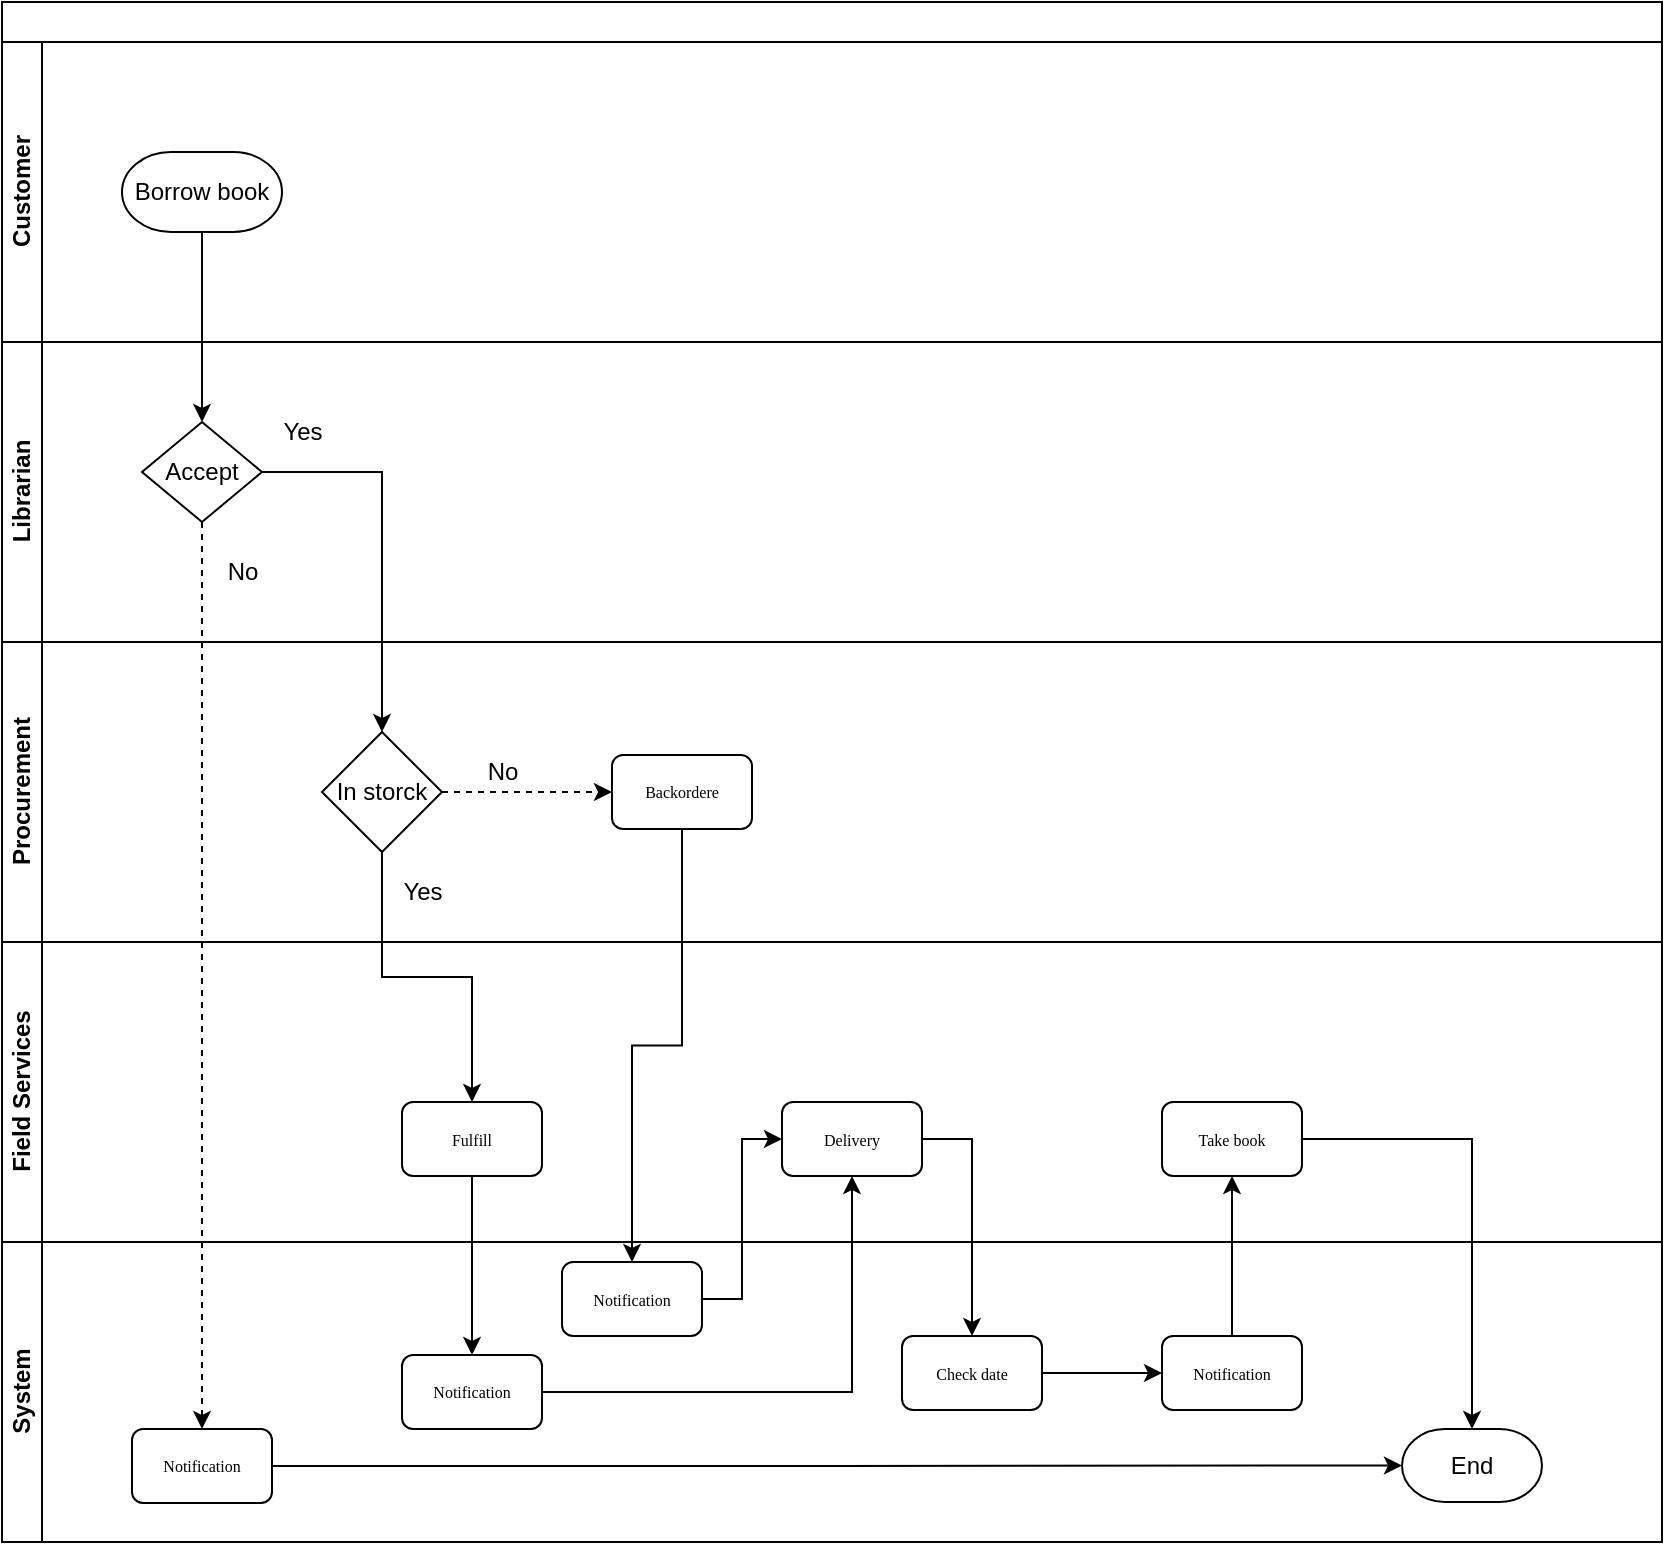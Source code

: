 <mxfile version="21.2.2" type="github">
  <diagram name="Page-1" id="c7488fd3-1785-93aa-aadb-54a6760d102a">
    <mxGraphModel dx="1434" dy="764" grid="1" gridSize="10" guides="1" tooltips="1" connect="1" arrows="1" fold="1" page="1" pageScale="1" pageWidth="1100" pageHeight="850" background="none" math="0" shadow="0">
      <root>
        <mxCell id="0" />
        <mxCell id="1" parent="0" />
        <mxCell id="PioGHYzCHyVuM6W1-n5X-24" value="" style="swimlane;html=1;childLayout=stackLayout;horizontal=1;startSize=20;horizontalStack=0;rounded=0;shadow=0;labelBackgroundColor=none;strokeWidth=1;fontFamily=Verdana;fontSize=8;align=center;" parent="1" vertex="1">
          <mxGeometry x="210" y="40" width="830" height="770" as="geometry" />
        </mxCell>
        <mxCell id="PioGHYzCHyVuM6W1-n5X-25" value="Customer" style="swimlane;html=1;startSize=20;horizontal=0;" parent="PioGHYzCHyVuM6W1-n5X-24" vertex="1">
          <mxGeometry y="20" width="830" height="150" as="geometry" />
        </mxCell>
        <mxCell id="Ma7dt-DpNauhcXo-Wjnb-38" value="Borrow book" style="strokeWidth=1;html=1;shape=mxgraph.flowchart.terminator;whiteSpace=wrap;" vertex="1" parent="PioGHYzCHyVuM6W1-n5X-25">
          <mxGeometry x="60" y="55" width="80" height="40" as="geometry" />
        </mxCell>
        <mxCell id="PioGHYzCHyVuM6W1-n5X-27" value="Librarian" style="swimlane;html=1;startSize=20;horizontal=0;" parent="PioGHYzCHyVuM6W1-n5X-24" vertex="1">
          <mxGeometry y="170" width="830" height="150" as="geometry" />
        </mxCell>
        <mxCell id="PioGHYzCHyVuM6W1-n5X-47" value="Accept" style="strokeWidth=1;html=1;shape=mxgraph.flowchart.decision;whiteSpace=wrap;" parent="PioGHYzCHyVuM6W1-n5X-27" vertex="1">
          <mxGeometry x="70" y="40" width="60" height="50" as="geometry" />
        </mxCell>
        <mxCell id="Ma7dt-DpNauhcXo-Wjnb-2" value="Yes" style="text;html=1;align=center;verticalAlign=middle;resizable=0;points=[];autosize=1;strokeColor=none;fillColor=none;" vertex="1" parent="PioGHYzCHyVuM6W1-n5X-27">
          <mxGeometry x="130" y="30" width="40" height="30" as="geometry" />
        </mxCell>
        <mxCell id="PioGHYzCHyVuM6W1-n5X-56" value="No" style="text;html=1;align=center;verticalAlign=middle;resizable=0;points=[];autosize=1;strokeColor=none;fillColor=none;" parent="PioGHYzCHyVuM6W1-n5X-27" vertex="1">
          <mxGeometry x="100" y="100" width="40" height="30" as="geometry" />
        </mxCell>
        <mxCell id="PioGHYzCHyVuM6W1-n5X-53" style="edgeStyle=orthogonalEdgeStyle;rounded=0;orthogonalLoop=1;jettySize=auto;html=1;entryX=0.5;entryY=0;entryDx=0;entryDy=0;entryPerimeter=0;exitX=0.5;exitY=1;exitDx=0;exitDy=0;exitPerimeter=0;" parent="PioGHYzCHyVuM6W1-n5X-24" source="Ma7dt-DpNauhcXo-Wjnb-38" target="PioGHYzCHyVuM6W1-n5X-47" edge="1">
          <mxGeometry relative="1" as="geometry">
            <mxPoint x="150" y="113.5" as="sourcePoint" />
          </mxGeometry>
        </mxCell>
        <mxCell id="PioGHYzCHyVuM6W1-n5X-70" style="edgeStyle=orthogonalEdgeStyle;rounded=0;orthogonalLoop=1;jettySize=auto;html=1;" parent="PioGHYzCHyVuM6W1-n5X-24" source="PioGHYzCHyVuM6W1-n5X-47" target="PioGHYzCHyVuM6W1-n5X-69" edge="1">
          <mxGeometry relative="1" as="geometry" />
        </mxCell>
        <mxCell id="PioGHYzCHyVuM6W1-n5X-73" style="edgeStyle=orthogonalEdgeStyle;rounded=0;orthogonalLoop=1;jettySize=auto;html=1;entryX=0.5;entryY=1;entryDx=0;entryDy=0;" parent="PioGHYzCHyVuM6W1-n5X-24" source="PioGHYzCHyVuM6W1-n5X-71" target="PioGHYzCHyVuM6W1-n5X-34" edge="1">
          <mxGeometry relative="1" as="geometry" />
        </mxCell>
        <mxCell id="PioGHYzCHyVuM6W1-n5X-76" style="edgeStyle=orthogonalEdgeStyle;rounded=0;orthogonalLoop=1;jettySize=auto;html=1;dashed=1;exitX=0.5;exitY=1;exitDx=0;exitDy=0;exitPerimeter=0;entryX=0.5;entryY=0;entryDx=0;entryDy=0;" parent="PioGHYzCHyVuM6W1-n5X-24" source="PioGHYzCHyVuM6W1-n5X-47" target="PioGHYzCHyVuM6W1-n5X-50" edge="1">
          <mxGeometry relative="1" as="geometry">
            <Array as="points">
              <mxPoint x="100" y="620" />
              <mxPoint x="100" y="620" />
            </Array>
            <mxPoint x="105" y="690" as="targetPoint" />
          </mxGeometry>
        </mxCell>
        <mxCell id="PioGHYzCHyVuM6W1-n5X-63" value="Procurement&lt;br&gt;" style="swimlane;html=1;startSize=20;horizontal=0;" parent="PioGHYzCHyVuM6W1-n5X-24" vertex="1">
          <mxGeometry y="320" width="830" height="150" as="geometry" />
        </mxCell>
        <mxCell id="PioGHYzCHyVuM6W1-n5X-93" value="" style="edgeStyle=orthogonalEdgeStyle;rounded=0;orthogonalLoop=1;jettySize=auto;html=1;dashed=1;" parent="PioGHYzCHyVuM6W1-n5X-63" source="PioGHYzCHyVuM6W1-n5X-69" target="PioGHYzCHyVuM6W1-n5X-92" edge="1">
          <mxGeometry relative="1" as="geometry" />
        </mxCell>
        <mxCell id="PioGHYzCHyVuM6W1-n5X-69" value="In storck" style="strokeWidth=1;html=1;shape=mxgraph.flowchart.decision;whiteSpace=wrap;" parent="PioGHYzCHyVuM6W1-n5X-63" vertex="1">
          <mxGeometry x="160" y="45" width="60" height="60" as="geometry" />
        </mxCell>
        <mxCell id="PioGHYzCHyVuM6W1-n5X-86" style="edgeStyle=orthogonalEdgeStyle;rounded=0;orthogonalLoop=1;jettySize=auto;html=1;exitX=0.5;exitY=1;exitDx=0;exitDy=0;" parent="PioGHYzCHyVuM6W1-n5X-63" edge="1">
          <mxGeometry relative="1" as="geometry">
            <mxPoint x="455.0" y="93.5" as="sourcePoint" />
            <mxPoint x="455.0" y="93.5" as="targetPoint" />
          </mxGeometry>
        </mxCell>
        <mxCell id="PioGHYzCHyVuM6W1-n5X-92" value="Backordere" style="rounded=1;whiteSpace=wrap;html=1;shadow=0;labelBackgroundColor=none;strokeWidth=1;fontFamily=Verdana;fontSize=8;align=center;" parent="PioGHYzCHyVuM6W1-n5X-63" vertex="1">
          <mxGeometry x="305" y="56.5" width="70" height="37" as="geometry" />
        </mxCell>
        <mxCell id="PioGHYzCHyVuM6W1-n5X-94" value="No" style="text;html=1;align=center;verticalAlign=middle;resizable=0;points=[];autosize=1;strokeColor=none;fillColor=none;" parent="PioGHYzCHyVuM6W1-n5X-63" vertex="1">
          <mxGeometry x="230" y="50" width="40" height="30" as="geometry" />
        </mxCell>
        <mxCell id="PioGHYzCHyVuM6W1-n5X-85" value="Yes" style="text;html=1;align=center;verticalAlign=middle;resizable=0;points=[];autosize=1;strokeColor=none;fillColor=none;" parent="PioGHYzCHyVuM6W1-n5X-63" vertex="1">
          <mxGeometry x="190" y="110" width="40" height="30" as="geometry" />
        </mxCell>
        <mxCell id="PioGHYzCHyVuM6W1-n5X-79" style="edgeStyle=orthogonalEdgeStyle;rounded=0;orthogonalLoop=1;jettySize=auto;html=1;entryX=0.5;entryY=0;entryDx=0;entryDy=0;exitX=1;exitY=0.5;exitDx=0;exitDy=0;" parent="PioGHYzCHyVuM6W1-n5X-24" source="PioGHYzCHyVuM6W1-n5X-34" target="PioGHYzCHyVuM6W1-n5X-78" edge="1">
          <mxGeometry relative="1" as="geometry" />
        </mxCell>
        <mxCell id="PioGHYzCHyVuM6W1-n5X-83" value="" style="edgeStyle=orthogonalEdgeStyle;rounded=0;orthogonalLoop=1;jettySize=auto;html=1;" parent="PioGHYzCHyVuM6W1-n5X-24" source="PioGHYzCHyVuM6W1-n5X-80" target="PioGHYzCHyVuM6W1-n5X-82" edge="1">
          <mxGeometry relative="1" as="geometry" />
        </mxCell>
        <mxCell id="PioGHYzCHyVuM6W1-n5X-84" style="edgeStyle=orthogonalEdgeStyle;rounded=0;orthogonalLoop=1;jettySize=auto;html=1;entryX=0.5;entryY=0;entryDx=0;entryDy=0;entryPerimeter=0;" parent="PioGHYzCHyVuM6W1-n5X-24" source="PioGHYzCHyVuM6W1-n5X-82" target="Ma7dt-DpNauhcXo-Wjnb-39" edge="1">
          <mxGeometry relative="1" as="geometry">
            <mxPoint x="625" y="713.5" as="targetPoint" />
          </mxGeometry>
        </mxCell>
        <mxCell id="PioGHYzCHyVuM6W1-n5X-95" style="edgeStyle=orthogonalEdgeStyle;rounded=0;orthogonalLoop=1;jettySize=auto;html=1;entryX=0.5;entryY=0;entryDx=0;entryDy=0;" parent="PioGHYzCHyVuM6W1-n5X-24" source="PioGHYzCHyVuM6W1-n5X-92" target="Ma7dt-DpNauhcXo-Wjnb-43" edge="1">
          <mxGeometry relative="1" as="geometry" />
        </mxCell>
        <mxCell id="Ma7dt-DpNauhcXo-Wjnb-37" style="edgeStyle=orthogonalEdgeStyle;rounded=0;orthogonalLoop=1;jettySize=auto;html=1;entryX=0.5;entryY=0;entryDx=0;entryDy=0;" edge="1" parent="PioGHYzCHyVuM6W1-n5X-24" source="Ma7dt-DpNauhcXo-Wjnb-36" target="PioGHYzCHyVuM6W1-n5X-71">
          <mxGeometry relative="1" as="geometry" />
        </mxCell>
        <mxCell id="PioGHYzCHyVuM6W1-n5X-31" value="Field Services" style="swimlane;html=1;startSize=20;horizontal=0;" parent="PioGHYzCHyVuM6W1-n5X-24" vertex="1">
          <mxGeometry y="470" width="830" height="150" as="geometry" />
        </mxCell>
        <mxCell id="PioGHYzCHyVuM6W1-n5X-34" value="Delivery" style="rounded=1;whiteSpace=wrap;html=1;shadow=0;labelBackgroundColor=none;strokeWidth=1;fontFamily=Verdana;fontSize=8;align=center;" parent="PioGHYzCHyVuM6W1-n5X-31" vertex="1">
          <mxGeometry x="390" y="80" width="70" height="37" as="geometry" />
        </mxCell>
        <mxCell id="PioGHYzCHyVuM6W1-n5X-82" value="Take book" style="rounded=1;whiteSpace=wrap;html=1;shadow=0;labelBackgroundColor=none;strokeWidth=1;fontFamily=Verdana;fontSize=8;align=center;" parent="PioGHYzCHyVuM6W1-n5X-31" vertex="1">
          <mxGeometry x="580" y="80" width="70" height="37" as="geometry" />
        </mxCell>
        <mxCell id="Ma7dt-DpNauhcXo-Wjnb-36" value="Fulfill" style="rounded=1;whiteSpace=wrap;html=1;shadow=0;labelBackgroundColor=none;strokeWidth=1;fontFamily=Verdana;fontSize=8;align=center;" vertex="1" parent="PioGHYzCHyVuM6W1-n5X-31">
          <mxGeometry x="200" y="80" width="70" height="37" as="geometry" />
        </mxCell>
        <mxCell id="PioGHYzCHyVuM6W1-n5X-39" value="System" style="swimlane;html=1;startSize=20;horizontal=0;" parent="PioGHYzCHyVuM6W1-n5X-24" vertex="1">
          <mxGeometry y="620" width="830" height="150" as="geometry" />
        </mxCell>
        <mxCell id="PioGHYzCHyVuM6W1-n5X-55" style="edgeStyle=orthogonalEdgeStyle;rounded=0;orthogonalLoop=1;jettySize=auto;html=1;entryX=0;entryY=0.5;entryDx=0;entryDy=0;entryPerimeter=0;" parent="PioGHYzCHyVuM6W1-n5X-39" source="PioGHYzCHyVuM6W1-n5X-50" target="Ma7dt-DpNauhcXo-Wjnb-39" edge="1">
          <mxGeometry relative="1" as="geometry">
            <mxPoint x="590" y="112" as="targetPoint" />
          </mxGeometry>
        </mxCell>
        <mxCell id="PioGHYzCHyVuM6W1-n5X-50" value="Notification" style="rounded=1;whiteSpace=wrap;html=1;shadow=0;labelBackgroundColor=none;strokeWidth=1;fontFamily=Verdana;fontSize=8;align=center;" parent="PioGHYzCHyVuM6W1-n5X-39" vertex="1">
          <mxGeometry x="65" y="93.5" width="70" height="37" as="geometry" />
        </mxCell>
        <mxCell id="PioGHYzCHyVuM6W1-n5X-71" value="Notification" style="rounded=1;whiteSpace=wrap;html=1;shadow=0;labelBackgroundColor=none;strokeWidth=1;fontFamily=Verdana;fontSize=8;align=center;" parent="PioGHYzCHyVuM6W1-n5X-39" vertex="1">
          <mxGeometry x="200" y="56.5" width="70" height="37" as="geometry" />
        </mxCell>
        <mxCell id="PioGHYzCHyVuM6W1-n5X-81" value="" style="edgeStyle=orthogonalEdgeStyle;rounded=0;orthogonalLoop=1;jettySize=auto;html=1;" parent="PioGHYzCHyVuM6W1-n5X-39" source="PioGHYzCHyVuM6W1-n5X-78" target="PioGHYzCHyVuM6W1-n5X-80" edge="1">
          <mxGeometry relative="1" as="geometry" />
        </mxCell>
        <mxCell id="PioGHYzCHyVuM6W1-n5X-78" value="Check date" style="rounded=1;whiteSpace=wrap;html=1;shadow=0;labelBackgroundColor=none;strokeWidth=1;fontFamily=Verdana;fontSize=8;align=center;" parent="PioGHYzCHyVuM6W1-n5X-39" vertex="1">
          <mxGeometry x="450" y="47" width="70" height="37" as="geometry" />
        </mxCell>
        <mxCell id="PioGHYzCHyVuM6W1-n5X-80" value="Notification" style="rounded=1;whiteSpace=wrap;html=1;shadow=0;labelBackgroundColor=none;strokeWidth=1;fontFamily=Verdana;fontSize=8;align=center;" parent="PioGHYzCHyVuM6W1-n5X-39" vertex="1">
          <mxGeometry x="580" y="47" width="70" height="37" as="geometry" />
        </mxCell>
        <mxCell id="Ma7dt-DpNauhcXo-Wjnb-39" value="End" style="strokeWidth=1;html=1;shape=mxgraph.flowchart.terminator;whiteSpace=wrap;" vertex="1" parent="PioGHYzCHyVuM6W1-n5X-39">
          <mxGeometry x="700" y="93.5" width="70" height="36.5" as="geometry" />
        </mxCell>
        <mxCell id="Ma7dt-DpNauhcXo-Wjnb-43" value="Notification" style="rounded=1;whiteSpace=wrap;html=1;shadow=0;labelBackgroundColor=none;strokeWidth=1;fontFamily=Verdana;fontSize=8;align=center;" vertex="1" parent="PioGHYzCHyVuM6W1-n5X-39">
          <mxGeometry x="280" y="10" width="70" height="37" as="geometry" />
        </mxCell>
        <mxCell id="Ma7dt-DpNauhcXo-Wjnb-41" style="edgeStyle=orthogonalEdgeStyle;rounded=0;orthogonalLoop=1;jettySize=auto;html=1;entryX=0.5;entryY=0;entryDx=0;entryDy=0;" edge="1" parent="PioGHYzCHyVuM6W1-n5X-24" source="PioGHYzCHyVuM6W1-n5X-69" target="Ma7dt-DpNauhcXo-Wjnb-36">
          <mxGeometry relative="1" as="geometry" />
        </mxCell>
        <mxCell id="Ma7dt-DpNauhcXo-Wjnb-44" style="edgeStyle=orthogonalEdgeStyle;rounded=0;orthogonalLoop=1;jettySize=auto;html=1;entryX=0;entryY=0.5;entryDx=0;entryDy=0;" edge="1" parent="PioGHYzCHyVuM6W1-n5X-24" source="Ma7dt-DpNauhcXo-Wjnb-43" target="PioGHYzCHyVuM6W1-n5X-34">
          <mxGeometry relative="1" as="geometry" />
        </mxCell>
      </root>
    </mxGraphModel>
  </diagram>
</mxfile>
